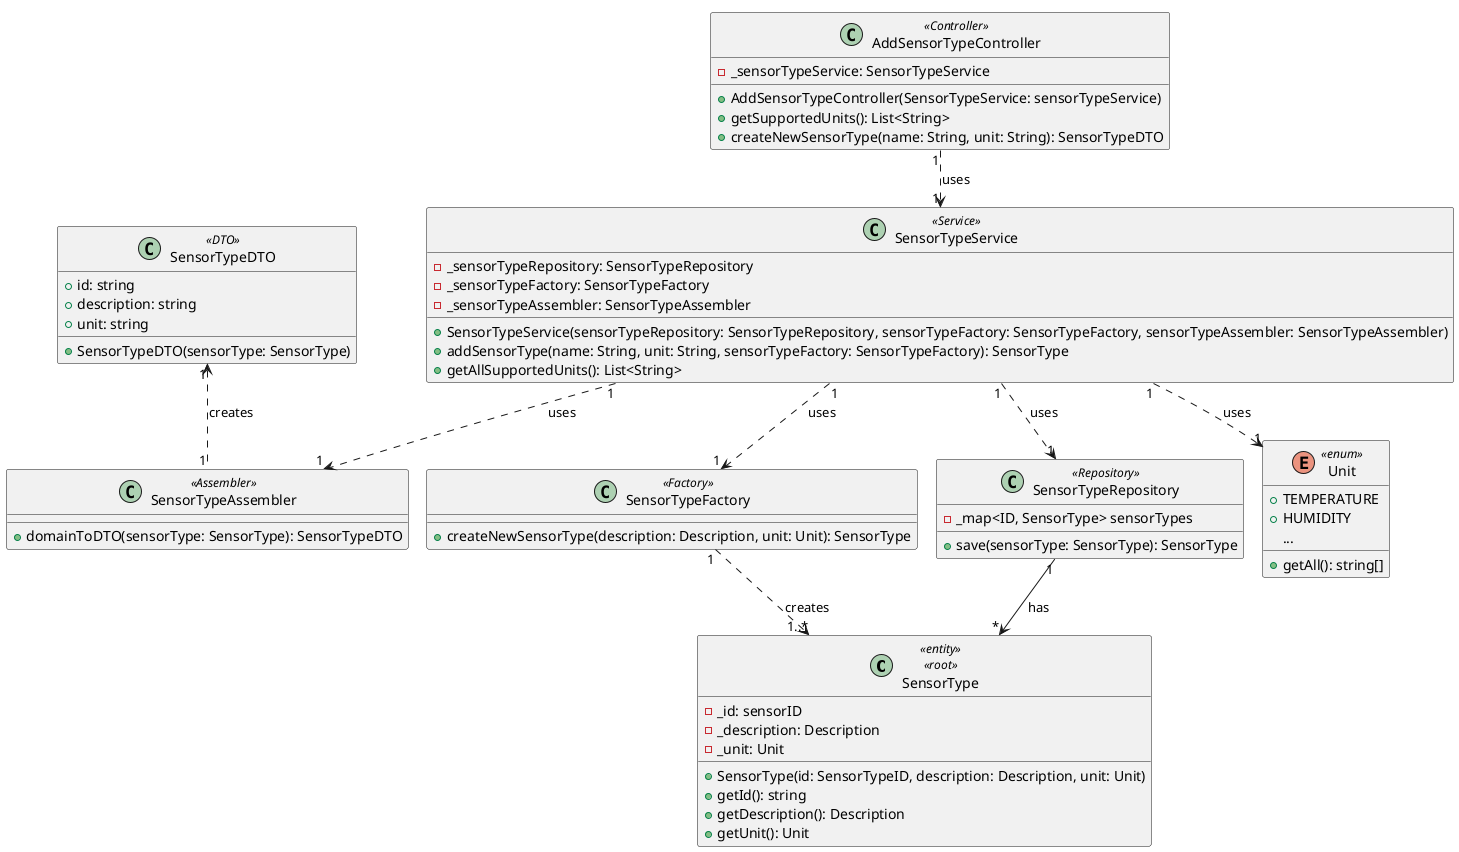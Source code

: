 @startuml
!pragma layout smetana

class SensorType<<entity>> <<root>> {
  - _id: sensorID
  - _description: Description
  - _unit: Unit
  + SensorType(id: SensorTypeID, description: Description, unit: Unit)
  + getId(): string
  + getDescription(): Description
  + getUnit(): Unit
  }

class SensorTypeFactory<<Factory>> {
  + createNewSensorType(description: Description, unit: Unit): SensorType
  }

class SensorTypeRepository<<Repository>> {
  - _map<ID, SensorType> sensorTypes
  + save(sensorType: SensorType): SensorType
  }
class SensorTypeService<<Service>> {
    - _sensorTypeRepository: SensorTypeRepository
    - _sensorTypeFactory: SensorTypeFactory
    - _sensorTypeAssembler: SensorTypeAssembler
  + SensorTypeService(sensorTypeRepository: SensorTypeRepository, sensorTypeFactory: SensorTypeFactory, sensorTypeAssembler: SensorTypeAssembler)
  + addSensorType(name: String, unit: String, sensorTypeFactory: SensorTypeFactory): SensorType
  + getAllSupportedUnits(): List<String>
  }
class AddSensorTypeController<<Controller>> {
  - _sensorTypeService: SensorTypeService
  + AddSensorTypeController(SensorTypeService: sensorTypeService)
  + getSupportedUnits(): List<String>
  + createNewSensorType(name: String, unit: String): SensorTypeDTO
  }
class SensorTypeDTO<<DTO>> {
+ id: string
+ description: string
+ unit: string
+ SensorTypeDTO(sensorType: SensorType)
}
class SensorTypeAssembler<<Assembler>> {
  + domainToDTO(sensorType: SensorType): SensorTypeDTO
  }

enum Unit <<enum>> {
+ TEMPERATURE
+ HUMIDITY
...
+ getAll(): string[]
}


SensorTypeRepository"1" -down-> "*"SensorType: has
SensorTypeService"1" .down.> "1"SensorTypeFactory: uses
SensorTypeService"1" .down.> "1"Unit: uses
SensorTypeService"1" .down.> "1"SensorTypeRepository: uses
SensorTypeFactory"1" .down.> "1..*"SensorType: creates
AddSensorTypeController"1" .down.> "1"SensorTypeService: uses
SensorTypeService"1" .down.> "1"SensorTypeAssembler: uses
SensorTypeAssembler"1" .up.> "1"SensorTypeDTO: creates




@enduml